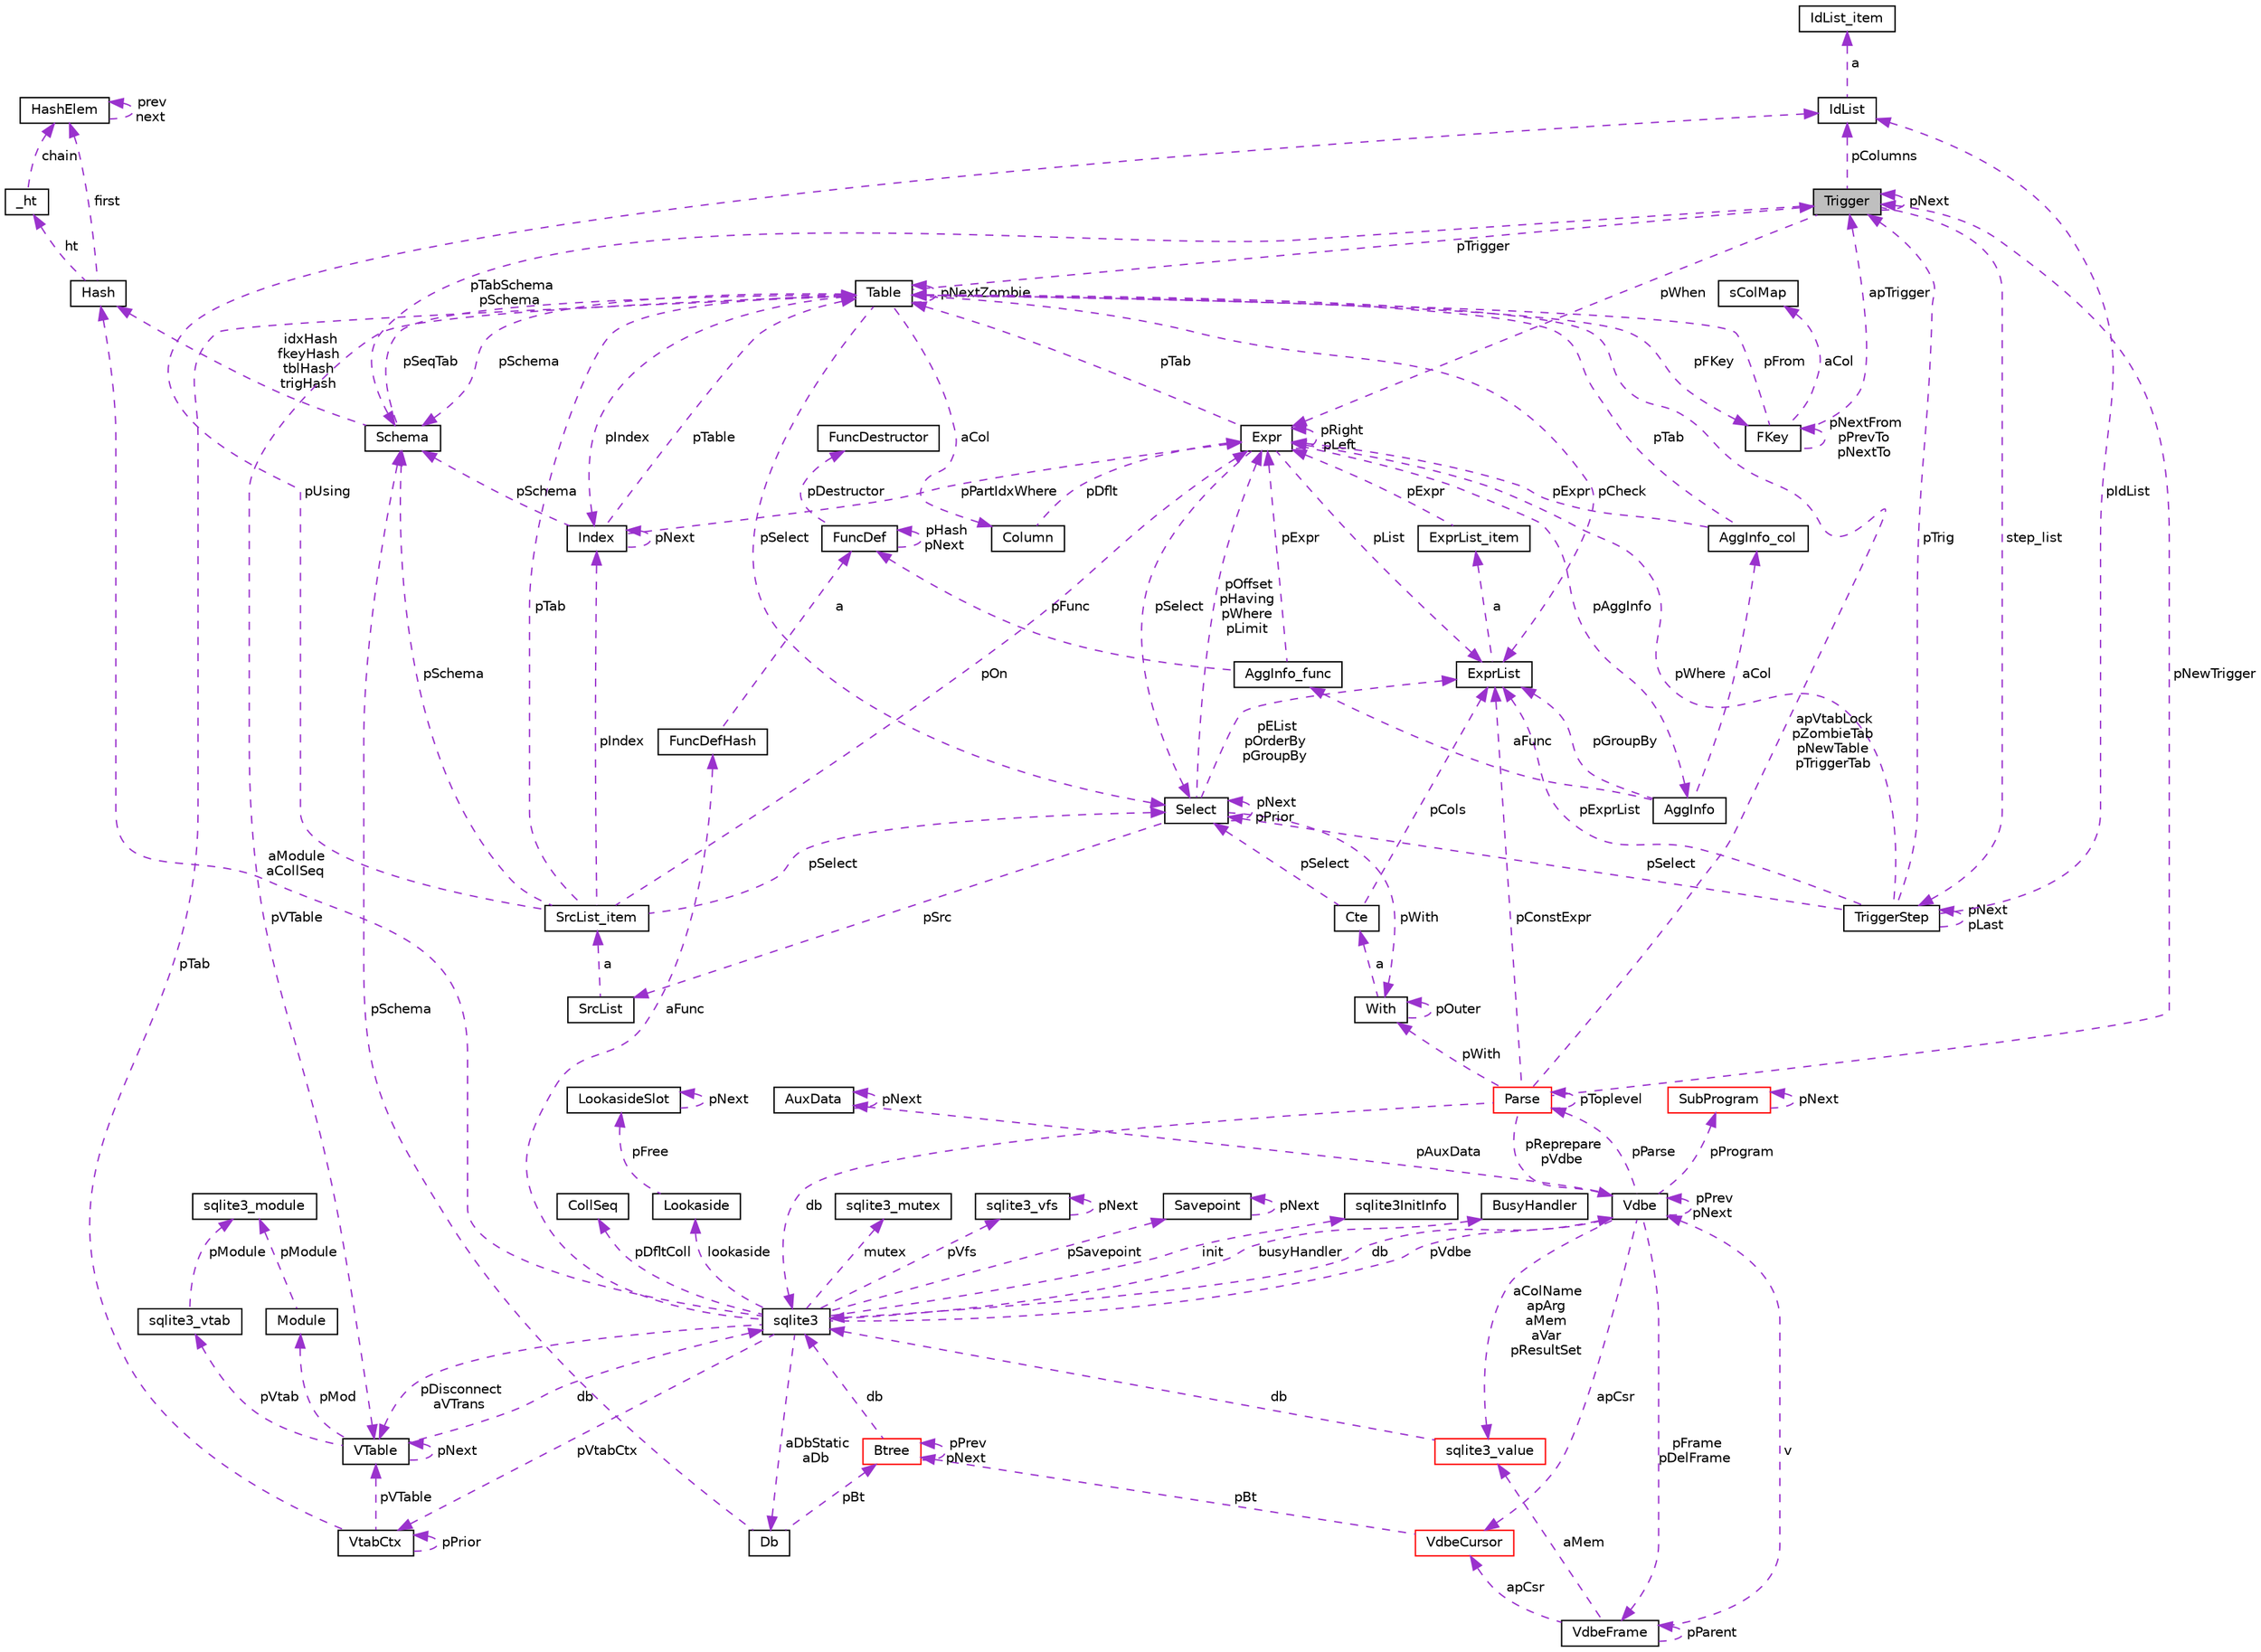digraph "Trigger"
{
  edge [fontname="Helvetica",fontsize="10",labelfontname="Helvetica",labelfontsize="10"];
  node [fontname="Helvetica",fontsize="10",shape=record];
  Node1 [label="Trigger",height=0.2,width=0.4,color="black", fillcolor="grey75", style="filled", fontcolor="black"];
  Node2 -> Node1 [dir="back",color="darkorchid3",fontsize="10",style="dashed",label=" step_list" ];
  Node2 [label="TriggerStep",height=0.2,width=0.4,color="black", fillcolor="white", style="filled",URL="$struct_trigger_step.html"];
  Node2 -> Node2 [dir="back",color="darkorchid3",fontsize="10",style="dashed",label=" pNext\npLast" ];
  Node3 -> Node2 [dir="back",color="darkorchid3",fontsize="10",style="dashed",label=" pWhere" ];
  Node3 [label="Expr",height=0.2,width=0.4,color="black", fillcolor="white", style="filled",URL="$struct_expr.html"];
  Node4 -> Node3 [dir="back",color="darkorchid3",fontsize="10",style="dashed",label=" pAggInfo" ];
  Node4 [label="AggInfo",height=0.2,width=0.4,color="black", fillcolor="white", style="filled",URL="$struct_agg_info.html"];
  Node5 -> Node4 [dir="back",color="darkorchid3",fontsize="10",style="dashed",label=" aCol" ];
  Node5 [label="AggInfo_col",height=0.2,width=0.4,color="black", fillcolor="white", style="filled",URL="$struct_agg_info_1_1_agg_info__col.html"];
  Node3 -> Node5 [dir="back",color="darkorchid3",fontsize="10",style="dashed",label=" pExpr" ];
  Node6 -> Node5 [dir="back",color="darkorchid3",fontsize="10",style="dashed",label=" pTab" ];
  Node6 [label="Table",height=0.2,width=0.4,color="black", fillcolor="white", style="filled",URL="$struct_table.html"];
  Node7 -> Node6 [dir="back",color="darkorchid3",fontsize="10",style="dashed",label=" pSchema" ];
  Node7 [label="Schema",height=0.2,width=0.4,color="black", fillcolor="white", style="filled",URL="$struct_schema.html"];
  Node6 -> Node7 [dir="back",color="darkorchid3",fontsize="10",style="dashed",label=" pSeqTab" ];
  Node8 -> Node7 [dir="back",color="darkorchid3",fontsize="10",style="dashed",label=" idxHash\nfkeyHash\ntblHash\ntrigHash" ];
  Node8 [label="Hash",height=0.2,width=0.4,color="black", fillcolor="white", style="filled",URL="$struct_hash.html"];
  Node9 -> Node8 [dir="back",color="darkorchid3",fontsize="10",style="dashed",label=" ht" ];
  Node9 [label="_ht",height=0.2,width=0.4,color="black", fillcolor="white", style="filled",URL="$struct_hash_1_1__ht.html"];
  Node10 -> Node9 [dir="back",color="darkorchid3",fontsize="10",style="dashed",label=" chain" ];
  Node10 [label="HashElem",height=0.2,width=0.4,color="black", fillcolor="white", style="filled",URL="$struct_hash_elem.html"];
  Node10 -> Node10 [dir="back",color="darkorchid3",fontsize="10",style="dashed",label=" prev\nnext" ];
  Node10 -> Node8 [dir="back",color="darkorchid3",fontsize="10",style="dashed",label=" first" ];
  Node11 -> Node6 [dir="back",color="darkorchid3",fontsize="10",style="dashed",label=" aCol" ];
  Node11 [label="Column",height=0.2,width=0.4,color="black", fillcolor="white", style="filled",URL="$struct_column.html"];
  Node3 -> Node11 [dir="back",color="darkorchid3",fontsize="10",style="dashed",label=" pDflt" ];
  Node12 -> Node6 [dir="back",color="darkorchid3",fontsize="10",style="dashed",label=" pFKey" ];
  Node12 [label="FKey",height=0.2,width=0.4,color="black", fillcolor="white", style="filled",URL="$struct_f_key.html"];
  Node13 -> Node12 [dir="back",color="darkorchid3",fontsize="10",style="dashed",label=" aCol" ];
  Node13 [label="sColMap",height=0.2,width=0.4,color="black", fillcolor="white", style="filled",URL="$struct_f_key_1_1s_col_map.html"];
  Node12 -> Node12 [dir="back",color="darkorchid3",fontsize="10",style="dashed",label=" pNextFrom\npPrevTo\npNextTo" ];
  Node6 -> Node12 [dir="back",color="darkorchid3",fontsize="10",style="dashed",label=" pFrom" ];
  Node1 -> Node12 [dir="back",color="darkorchid3",fontsize="10",style="dashed",label=" apTrigger" ];
  Node14 -> Node6 [dir="back",color="darkorchid3",fontsize="10",style="dashed",label=" pVTable" ];
  Node14 [label="VTable",height=0.2,width=0.4,color="black", fillcolor="white", style="filled",URL="$struct_v_table.html"];
  Node15 -> Node14 [dir="back",color="darkorchid3",fontsize="10",style="dashed",label=" db" ];
  Node15 [label="sqlite3",height=0.2,width=0.4,color="black", fillcolor="white", style="filled",URL="$structsqlite3.html"];
  Node16 -> Node15 [dir="back",color="darkorchid3",fontsize="10",style="dashed",label=" pVdbe" ];
  Node16 [label="Vdbe",height=0.2,width=0.4,color="black", fillcolor="white", style="filled",URL="$struct_vdbe.html"];
  Node16 -> Node16 [dir="back",color="darkorchid3",fontsize="10",style="dashed",label=" pPrev\npNext" ];
  Node17 -> Node16 [dir="back",color="darkorchid3",fontsize="10",style="dashed",label=" aColName\napArg\naMem\naVar\npResultSet" ];
  Node17 [label="sqlite3_value",height=0.2,width=0.4,color="red", fillcolor="white", style="filled",URL="$struct_mem.html"];
  Node15 -> Node17 [dir="back",color="darkorchid3",fontsize="10",style="dashed",label=" db" ];
  Node15 -> Node16 [dir="back",color="darkorchid3",fontsize="10",style="dashed",label=" db" ];
  Node18 -> Node16 [dir="back",color="darkorchid3",fontsize="10",style="dashed",label=" pFrame\npDelFrame" ];
  Node18 [label="VdbeFrame",height=0.2,width=0.4,color="black", fillcolor="white", style="filled",URL="$struct_vdbe_frame.html"];
  Node17 -> Node18 [dir="back",color="darkorchid3",fontsize="10",style="dashed",label=" aMem" ];
  Node16 -> Node18 [dir="back",color="darkorchid3",fontsize="10",style="dashed",label=" v" ];
  Node18 -> Node18 [dir="back",color="darkorchid3",fontsize="10",style="dashed",label=" pParent" ];
  Node19 -> Node18 [dir="back",color="darkorchid3",fontsize="10",style="dashed",label=" apCsr" ];
  Node19 [label="VdbeCursor",height=0.2,width=0.4,color="red", fillcolor="white", style="filled",URL="$struct_vdbe_cursor.html"];
  Node20 -> Node19 [dir="back",color="darkorchid3",fontsize="10",style="dashed",label=" pBt" ];
  Node20 [label="Btree",height=0.2,width=0.4,color="red", fillcolor="white", style="filled",URL="$struct_btree.html"];
  Node15 -> Node20 [dir="back",color="darkorchid3",fontsize="10",style="dashed",label=" db" ];
  Node20 -> Node20 [dir="back",color="darkorchid3",fontsize="10",style="dashed",label=" pPrev\npNext" ];
  Node21 -> Node16 [dir="back",color="darkorchid3",fontsize="10",style="dashed",label=" pAuxData" ];
  Node21 [label="AuxData",height=0.2,width=0.4,color="black", fillcolor="white", style="filled",URL="$struct_aux_data.html"];
  Node21 -> Node21 [dir="back",color="darkorchid3",fontsize="10",style="dashed",label=" pNext" ];
  Node22 -> Node16 [dir="back",color="darkorchid3",fontsize="10",style="dashed",label=" pProgram" ];
  Node22 [label="SubProgram",height=0.2,width=0.4,color="red", fillcolor="white", style="filled",URL="$struct_sub_program.html"];
  Node22 -> Node22 [dir="back",color="darkorchid3",fontsize="10",style="dashed",label=" pNext" ];
  Node19 -> Node16 [dir="back",color="darkorchid3",fontsize="10",style="dashed",label=" apCsr" ];
  Node23 -> Node16 [dir="back",color="darkorchid3",fontsize="10",style="dashed",label=" pParse" ];
  Node23 [label="Parse",height=0.2,width=0.4,color="red", fillcolor="white", style="filled",URL="$struct_parse.html"];
  Node16 -> Node23 [dir="back",color="darkorchid3",fontsize="10",style="dashed",label=" pReprepare\npVdbe" ];
  Node15 -> Node23 [dir="back",color="darkorchid3",fontsize="10",style="dashed",label=" db" ];
  Node24 -> Node23 [dir="back",color="darkorchid3",fontsize="10",style="dashed",label=" pWith" ];
  Node24 [label="With",height=0.2,width=0.4,color="black", fillcolor="white", style="filled",URL="$struct_with.html"];
  Node25 -> Node24 [dir="back",color="darkorchid3",fontsize="10",style="dashed",label=" a" ];
  Node25 [label="Cte",height=0.2,width=0.4,color="black", fillcolor="white", style="filled",URL="$struct_with_1_1_cte.html"];
  Node26 -> Node25 [dir="back",color="darkorchid3",fontsize="10",style="dashed",label=" pSelect" ];
  Node26 [label="Select",height=0.2,width=0.4,color="black", fillcolor="white", style="filled",URL="$struct_select.html"];
  Node3 -> Node26 [dir="back",color="darkorchid3",fontsize="10",style="dashed",label=" pOffset\npHaving\npWhere\npLimit" ];
  Node24 -> Node26 [dir="back",color="darkorchid3",fontsize="10",style="dashed",label=" pWith" ];
  Node26 -> Node26 [dir="back",color="darkorchid3",fontsize="10",style="dashed",label=" pNext\npPrior" ];
  Node27 -> Node26 [dir="back",color="darkorchid3",fontsize="10",style="dashed",label=" pSrc" ];
  Node27 [label="SrcList",height=0.2,width=0.4,color="black", fillcolor="white", style="filled",URL="$struct_src_list.html"];
  Node28 -> Node27 [dir="back",color="darkorchid3",fontsize="10",style="dashed",label=" a" ];
  Node28 [label="SrcList_item",height=0.2,width=0.4,color="black", fillcolor="white", style="filled",URL="$struct_src_list_1_1_src_list__item.html"];
  Node7 -> Node28 [dir="back",color="darkorchid3",fontsize="10",style="dashed",label=" pSchema" ];
  Node3 -> Node28 [dir="back",color="darkorchid3",fontsize="10",style="dashed",label=" pOn" ];
  Node29 -> Node28 [dir="back",color="darkorchid3",fontsize="10",style="dashed",label=" pUsing" ];
  Node29 [label="IdList",height=0.2,width=0.4,color="black", fillcolor="white", style="filled",URL="$struct_id_list.html"];
  Node30 -> Node29 [dir="back",color="darkorchid3",fontsize="10",style="dashed",label=" a" ];
  Node30 [label="IdList_item",height=0.2,width=0.4,color="black", fillcolor="white", style="filled",URL="$struct_id_list_1_1_id_list__item.html"];
  Node6 -> Node28 [dir="back",color="darkorchid3",fontsize="10",style="dashed",label=" pTab" ];
  Node26 -> Node28 [dir="back",color="darkorchid3",fontsize="10",style="dashed",label=" pSelect" ];
  Node31 -> Node28 [dir="back",color="darkorchid3",fontsize="10",style="dashed",label=" pIndex" ];
  Node31 [label="Index",height=0.2,width=0.4,color="black", fillcolor="white", style="filled",URL="$struct_index.html"];
  Node7 -> Node31 [dir="back",color="darkorchid3",fontsize="10",style="dashed",label=" pSchema" ];
  Node3 -> Node31 [dir="back",color="darkorchid3",fontsize="10",style="dashed",label=" pPartIdxWhere" ];
  Node6 -> Node31 [dir="back",color="darkorchid3",fontsize="10",style="dashed",label=" pTable" ];
  Node31 -> Node31 [dir="back",color="darkorchid3",fontsize="10",style="dashed",label=" pNext" ];
  Node32 -> Node26 [dir="back",color="darkorchid3",fontsize="10",style="dashed",label=" pEList\npOrderBy\npGroupBy" ];
  Node32 [label="ExprList",height=0.2,width=0.4,color="black", fillcolor="white", style="filled",URL="$struct_expr_list.html"];
  Node33 -> Node32 [dir="back",color="darkorchid3",fontsize="10",style="dashed",label=" a" ];
  Node33 [label="ExprList_item",height=0.2,width=0.4,color="black", fillcolor="white", style="filled",URL="$struct_expr_list_1_1_expr_list__item.html"];
  Node3 -> Node33 [dir="back",color="darkorchid3",fontsize="10",style="dashed",label=" pExpr" ];
  Node32 -> Node25 [dir="back",color="darkorchid3",fontsize="10",style="dashed",label=" pCols" ];
  Node24 -> Node24 [dir="back",color="darkorchid3",fontsize="10",style="dashed",label=" pOuter" ];
  Node6 -> Node23 [dir="back",color="darkorchid3",fontsize="10",style="dashed",label=" apVtabLock\npZombieTab\npNewTable\npTriggerTab" ];
  Node1 -> Node23 [dir="back",color="darkorchid3",fontsize="10",style="dashed",label=" pNewTrigger" ];
  Node32 -> Node23 [dir="back",color="darkorchid3",fontsize="10",style="dashed",label=" pConstExpr" ];
  Node23 -> Node23 [dir="back",color="darkorchid3",fontsize="10",style="dashed",label=" pToplevel" ];
  Node34 -> Node15 [dir="back",color="darkorchid3",fontsize="10",style="dashed",label=" pSavepoint" ];
  Node34 [label="Savepoint",height=0.2,width=0.4,color="black", fillcolor="white", style="filled",URL="$struct_savepoint.html"];
  Node34 -> Node34 [dir="back",color="darkorchid3",fontsize="10",style="dashed",label=" pNext" ];
  Node35 -> Node15 [dir="back",color="darkorchid3",fontsize="10",style="dashed",label=" aFunc" ];
  Node35 [label="FuncDefHash",height=0.2,width=0.4,color="black", fillcolor="white", style="filled",URL="$struct_func_def_hash.html"];
  Node36 -> Node35 [dir="back",color="darkorchid3",fontsize="10",style="dashed",label=" a" ];
  Node36 [label="FuncDef",height=0.2,width=0.4,color="black", fillcolor="white", style="filled",URL="$struct_func_def.html"];
  Node37 -> Node36 [dir="back",color="darkorchid3",fontsize="10",style="dashed",label=" pDestructor" ];
  Node37 [label="FuncDestructor",height=0.2,width=0.4,color="black", fillcolor="white", style="filled",URL="$struct_func_destructor.html"];
  Node36 -> Node36 [dir="back",color="darkorchid3",fontsize="10",style="dashed",label=" pHash\npNext" ];
  Node38 -> Node15 [dir="back",color="darkorchid3",fontsize="10",style="dashed",label=" lookaside" ];
  Node38 [label="Lookaside",height=0.2,width=0.4,color="black", fillcolor="white", style="filled",URL="$struct_lookaside.html"];
  Node39 -> Node38 [dir="back",color="darkorchid3",fontsize="10",style="dashed",label=" pFree" ];
  Node39 [label="LookasideSlot",height=0.2,width=0.4,color="black", fillcolor="white", style="filled",URL="$struct_lookaside_slot.html"];
  Node39 -> Node39 [dir="back",color="darkorchid3",fontsize="10",style="dashed",label=" pNext" ];
  Node40 -> Node15 [dir="back",color="darkorchid3",fontsize="10",style="dashed",label=" mutex" ];
  Node40 [label="sqlite3_mutex",height=0.2,width=0.4,color="black", fillcolor="white", style="filled",URL="$structsqlite3__mutex.html"];
  Node41 -> Node15 [dir="back",color="darkorchid3",fontsize="10",style="dashed",label=" pVfs" ];
  Node41 [label="sqlite3_vfs",height=0.2,width=0.4,color="black", fillcolor="white", style="filled",URL="$structsqlite3__vfs.html"];
  Node41 -> Node41 [dir="back",color="darkorchid3",fontsize="10",style="dashed",label=" pNext" ];
  Node42 -> Node15 [dir="back",color="darkorchid3",fontsize="10",style="dashed",label=" init" ];
  Node42 [label="sqlite3InitInfo",height=0.2,width=0.4,color="black", fillcolor="white", style="filled",URL="$structsqlite3_1_1sqlite3_init_info.html"];
  Node43 -> Node15 [dir="back",color="darkorchid3",fontsize="10",style="dashed",label=" busyHandler" ];
  Node43 [label="BusyHandler",height=0.2,width=0.4,color="black", fillcolor="white", style="filled",URL="$struct_busy_handler.html"];
  Node44 -> Node15 [dir="back",color="darkorchid3",fontsize="10",style="dashed",label=" pVtabCtx" ];
  Node44 [label="VtabCtx",height=0.2,width=0.4,color="black", fillcolor="white", style="filled",URL="$struct_vtab_ctx.html"];
  Node44 -> Node44 [dir="back",color="darkorchid3",fontsize="10",style="dashed",label=" pPrior" ];
  Node14 -> Node44 [dir="back",color="darkorchid3",fontsize="10",style="dashed",label=" pVTable" ];
  Node6 -> Node44 [dir="back",color="darkorchid3",fontsize="10",style="dashed",label=" pTab" ];
  Node45 -> Node15 [dir="back",color="darkorchid3",fontsize="10",style="dashed",label=" pDfltColl" ];
  Node45 [label="CollSeq",height=0.2,width=0.4,color="black", fillcolor="white", style="filled",URL="$struct_coll_seq.html"];
  Node14 -> Node15 [dir="back",color="darkorchid3",fontsize="10",style="dashed",label=" pDisconnect\naVTrans" ];
  Node46 -> Node15 [dir="back",color="darkorchid3",fontsize="10",style="dashed",label=" aDbStatic\naDb" ];
  Node46 [label="Db",height=0.2,width=0.4,color="black", fillcolor="white", style="filled",URL="$struct_db.html"];
  Node7 -> Node46 [dir="back",color="darkorchid3",fontsize="10",style="dashed",label=" pSchema" ];
  Node20 -> Node46 [dir="back",color="darkorchid3",fontsize="10",style="dashed",label=" pBt" ];
  Node8 -> Node15 [dir="back",color="darkorchid3",fontsize="10",style="dashed",label=" aModule\naCollSeq" ];
  Node14 -> Node14 [dir="back",color="darkorchid3",fontsize="10",style="dashed",label=" pNext" ];
  Node47 -> Node14 [dir="back",color="darkorchid3",fontsize="10",style="dashed",label=" pMod" ];
  Node47 [label="Module",height=0.2,width=0.4,color="black", fillcolor="white", style="filled",URL="$struct_module.html"];
  Node48 -> Node47 [dir="back",color="darkorchid3",fontsize="10",style="dashed",label=" pModule" ];
  Node48 [label="sqlite3_module",height=0.2,width=0.4,color="black", fillcolor="white", style="filled",URL="$structsqlite3__module.html"];
  Node49 -> Node14 [dir="back",color="darkorchid3",fontsize="10",style="dashed",label=" pVtab" ];
  Node49 [label="sqlite3_vtab",height=0.2,width=0.4,color="black", fillcolor="white", style="filled",URL="$structsqlite3__vtab.html"];
  Node48 -> Node49 [dir="back",color="darkorchid3",fontsize="10",style="dashed",label=" pModule" ];
  Node6 -> Node6 [dir="back",color="darkorchid3",fontsize="10",style="dashed",label=" pNextZombie" ];
  Node1 -> Node6 [dir="back",color="darkorchid3",fontsize="10",style="dashed",label=" pTrigger" ];
  Node26 -> Node6 [dir="back",color="darkorchid3",fontsize="10",style="dashed",label=" pSelect" ];
  Node32 -> Node6 [dir="back",color="darkorchid3",fontsize="10",style="dashed",label=" pCheck" ];
  Node31 -> Node6 [dir="back",color="darkorchid3",fontsize="10",style="dashed",label=" pIndex" ];
  Node50 -> Node4 [dir="back",color="darkorchid3",fontsize="10",style="dashed",label=" aFunc" ];
  Node50 [label="AggInfo_func",height=0.2,width=0.4,color="black", fillcolor="white", style="filled",URL="$struct_agg_info_1_1_agg_info__func.html"];
  Node3 -> Node50 [dir="back",color="darkorchid3",fontsize="10",style="dashed",label=" pExpr" ];
  Node36 -> Node50 [dir="back",color="darkorchid3",fontsize="10",style="dashed",label=" pFunc" ];
  Node32 -> Node4 [dir="back",color="darkorchid3",fontsize="10",style="dashed",label=" pGroupBy" ];
  Node3 -> Node3 [dir="back",color="darkorchid3",fontsize="10",style="dashed",label=" pRight\npLeft" ];
  Node6 -> Node3 [dir="back",color="darkorchid3",fontsize="10",style="dashed",label=" pTab" ];
  Node26 -> Node3 [dir="back",color="darkorchid3",fontsize="10",style="dashed",label=" pSelect" ];
  Node32 -> Node3 [dir="back",color="darkorchid3",fontsize="10",style="dashed",label=" pList" ];
  Node29 -> Node2 [dir="back",color="darkorchid3",fontsize="10",style="dashed",label=" pIdList" ];
  Node26 -> Node2 [dir="back",color="darkorchid3",fontsize="10",style="dashed",label=" pSelect" ];
  Node1 -> Node2 [dir="back",color="darkorchid3",fontsize="10",style="dashed",label=" pTrig" ];
  Node32 -> Node2 [dir="back",color="darkorchid3",fontsize="10",style="dashed",label=" pExprList" ];
  Node7 -> Node1 [dir="back",color="darkorchid3",fontsize="10",style="dashed",label=" pTabSchema\npSchema" ];
  Node3 -> Node1 [dir="back",color="darkorchid3",fontsize="10",style="dashed",label=" pWhen" ];
  Node29 -> Node1 [dir="back",color="darkorchid3",fontsize="10",style="dashed",label=" pColumns" ];
  Node1 -> Node1 [dir="back",color="darkorchid3",fontsize="10",style="dashed",label=" pNext" ];
}
